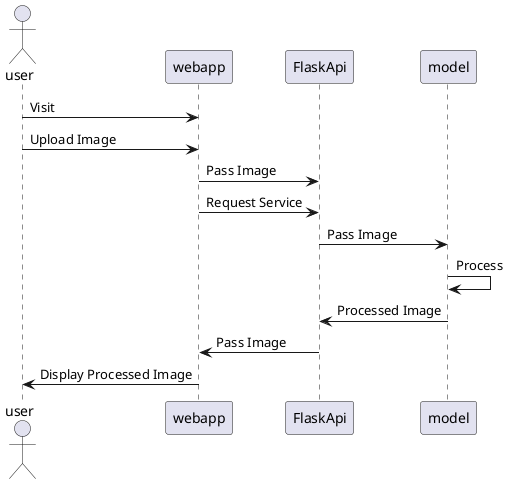 @startuml sequence

actor       user       as Foo1
participant    webapp    as Foo2
participant     FlaskApi     as Foo3
participant      model      as Foo4


Foo1 -> Foo2 : Visit
Foo1 -> Foo2 : Upload Image
Foo2 -> Foo3 : Pass Image
Foo2 -> Foo3 : Request Service
Foo3 -> Foo4 : Pass Image
Foo4 -> Foo4 : Process
Foo4 -> Foo3 : Processed Image
Foo3 -> Foo2 : Pass Image
Foo2 -> Foo1 : Display Processed Image

@enduml